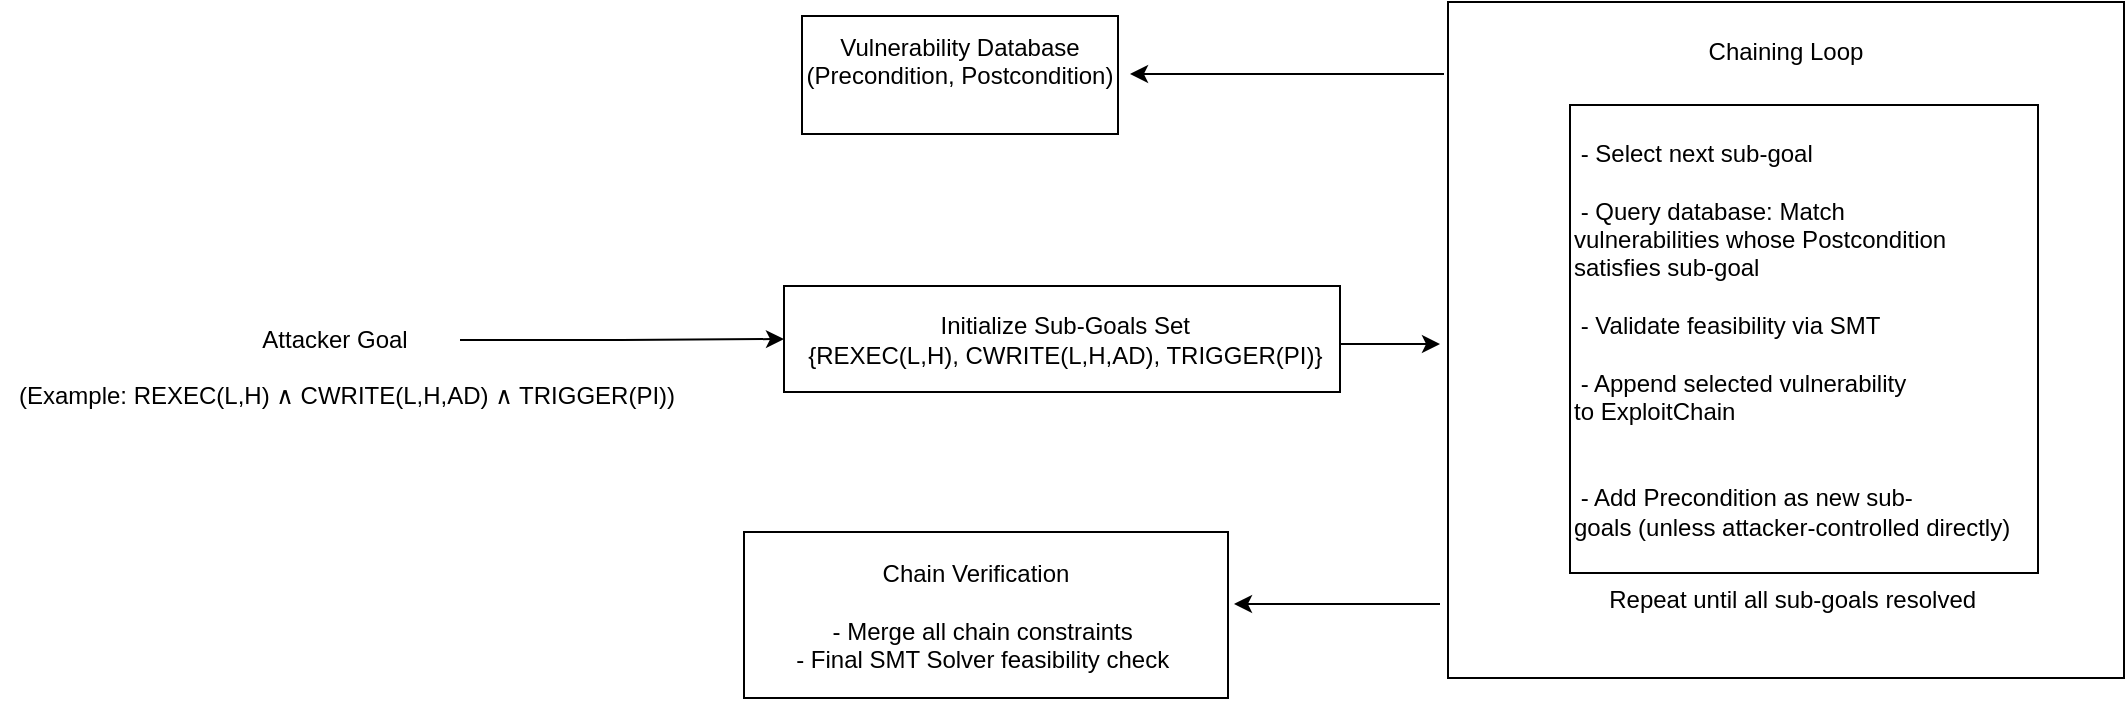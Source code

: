 <mxfile version="26.1.0">
  <diagram name="Page-1" id="1OSC0sXY-lyr0Srnlgdn">
    <mxGraphModel dx="1708" dy="992" grid="0" gridSize="10" guides="1" tooltips="1" connect="1" arrows="1" fold="1" page="1" pageScale="1" pageWidth="1100" pageHeight="850" math="0" shadow="0">
      <root>
        <mxCell id="0" />
        <mxCell id="1" parent="0" />
        <mxCell id="liH6a_YM0VnjGRVHXFBx-3" value="" style="edgeStyle=orthogonalEdgeStyle;rounded=0;orthogonalLoop=1;jettySize=auto;html=1;" edge="1" parent="1" source="liH6a_YM0VnjGRVHXFBx-1" target="liH6a_YM0VnjGRVHXFBx-2">
          <mxGeometry relative="1" as="geometry" />
        </mxCell>
        <mxCell id="liH6a_YM0VnjGRVHXFBx-1" value="Attacker Goal" style="text;html=1;align=center;verticalAlign=middle;whiteSpace=wrap;rounded=0;" vertex="1" parent="1">
          <mxGeometry x="112" y="292.5" width="125" height="29" as="geometry" />
        </mxCell>
        <mxCell id="liH6a_YM0VnjGRVHXFBx-2" value="&lt;div&gt;&amp;nbsp;Initialize Sub-Goals Set&lt;/div&gt;&lt;div&gt;&lt;span style=&quot;background-color: transparent; color: light-dark(rgb(0, 0, 0), rgb(255, 255, 255));&quot;&gt;&amp;nbsp;{REXEC(L,H), CWRITE(L,H,AD), TRIGGER(PI)}&lt;/span&gt;&lt;/div&gt;" style="whiteSpace=wrap;html=1;" vertex="1" parent="1">
          <mxGeometry x="399" y="280" width="278" height="53" as="geometry" />
        </mxCell>
        <mxCell id="liH6a_YM0VnjGRVHXFBx-5" value="Vulnerability Database&lt;div&gt;(Precondition, Postcondition)&lt;br&gt;&lt;div&gt;&lt;br&gt;&lt;/div&gt;&lt;/div&gt;" style="rounded=0;whiteSpace=wrap;html=1;" vertex="1" parent="1">
          <mxGeometry x="408" y="145" width="158" height="59" as="geometry" />
        </mxCell>
        <mxCell id="liH6a_YM0VnjGRVHXFBx-6" value="(Example: REXEC(L,H) ∧ CWRITE(L,H,AD) ∧ TRIGGER(PI))" style="text;html=1;align=center;verticalAlign=middle;resizable=0;points=[];autosize=1;strokeColor=none;fillColor=none;" vertex="1" parent="1">
          <mxGeometry x="7" y="322" width="346" height="26" as="geometry" />
        </mxCell>
        <mxCell id="liH6a_YM0VnjGRVHXFBx-7" value="Chaining Loop&lt;div&gt;&lt;br&gt;&lt;/div&gt;&lt;div&gt;&lt;br&gt;&lt;/div&gt;&lt;div&gt;&lt;br&gt;&lt;/div&gt;&lt;div&gt;&lt;br&gt;&lt;/div&gt;&lt;div&gt;&lt;br&gt;&lt;/div&gt;&lt;div&gt;&lt;br&gt;&lt;/div&gt;&lt;div&gt;&lt;br&gt;&lt;/div&gt;&lt;div&gt;&lt;br&gt;&lt;/div&gt;&lt;div&gt;&lt;br&gt;&lt;/div&gt;&lt;div&gt;&lt;br&gt;&lt;/div&gt;&lt;div&gt;&lt;br&gt;&lt;/div&gt;&lt;div&gt;&lt;br&gt;&lt;/div&gt;&lt;div&gt;&lt;br&gt;&lt;/div&gt;&lt;div&gt;&lt;br&gt;&lt;/div&gt;&lt;div&gt;&lt;br&gt;&lt;/div&gt;&lt;div&gt;&lt;br&gt;&lt;/div&gt;&lt;div&gt;&lt;br&gt;&lt;/div&gt;&lt;div&gt;&lt;br&gt;&lt;/div&gt;&lt;div&gt;&amp;nbsp;&amp;nbsp;Repeat until all sub-goals resolved&lt;div&gt;&lt;br&gt;&lt;/div&gt;&lt;/div&gt;" style="whiteSpace=wrap;html=1;aspect=fixed;" vertex="1" parent="1">
          <mxGeometry x="731" y="138" width="338" height="338" as="geometry" />
        </mxCell>
        <mxCell id="liH6a_YM0VnjGRVHXFBx-8" value="&amp;nbsp;- Select next sub-goal&amp;nbsp;&amp;nbsp;&lt;div&gt;&lt;br&gt;&lt;div&gt;&amp;nbsp;- Query database: Match vulnerabilities&amp;nbsp;whose Postcondition satisfies sub-goal&lt;/div&gt;&lt;div&gt;&lt;br&gt;&lt;/div&gt;&lt;div&gt;&amp;nbsp;- Validate feasibility via SMT&lt;/div&gt;&lt;div&gt;&lt;br&gt;&lt;/div&gt;&lt;div&gt;&amp;nbsp;- Append selected vulnerability to&amp;nbsp;ExploitChain&lt;/div&gt;&lt;div&gt;&lt;br&gt;&lt;/div&gt;&lt;div&gt;&lt;br&gt;&lt;/div&gt;&lt;div&gt;&amp;nbsp;- Add Precondition as new sub-goals&amp;nbsp;(unless attacker-controlled directly)&lt;/div&gt;&lt;/div&gt;" style="whiteSpace=wrap;html=1;aspect=fixed;align=left;" vertex="1" parent="1">
          <mxGeometry x="792" y="189.5" width="234" height="234" as="geometry" />
        </mxCell>
        <mxCell id="liH6a_YM0VnjGRVHXFBx-11" value="" style="endArrow=classic;html=1;rounded=0;" edge="1" parent="1">
          <mxGeometry width="50" height="50" relative="1" as="geometry">
            <mxPoint x="677" y="309" as="sourcePoint" />
            <mxPoint x="727" y="309" as="targetPoint" />
          </mxGeometry>
        </mxCell>
        <mxCell id="liH6a_YM0VnjGRVHXFBx-12" value="" style="endArrow=classic;html=1;rounded=0;" edge="1" parent="1">
          <mxGeometry width="50" height="50" relative="1" as="geometry">
            <mxPoint x="729" y="174" as="sourcePoint" />
            <mxPoint x="572" y="174" as="targetPoint" />
          </mxGeometry>
        </mxCell>
        <mxCell id="liH6a_YM0VnjGRVHXFBx-13" value="Chain Verification&amp;nbsp; &amp;nbsp;&lt;div&gt;&lt;span style=&quot;background-color: transparent; color: light-dark(rgb(0, 0, 0), rgb(255, 255, 255));&quot;&gt;&lt;br&gt;&lt;/span&gt;&lt;/div&gt;&lt;div&gt;&lt;span style=&quot;background-color: transparent; color: light-dark(rgb(0, 0, 0), rgb(255, 255, 255));&quot;&gt;- Merge all chain constraints&amp;nbsp;&lt;/span&gt;&lt;div&gt;&lt;div&gt;-&amp;nbsp;Final SMT Solver feasibility check&amp;nbsp;&lt;/div&gt;&lt;/div&gt;&lt;/div&gt;" style="rounded=0;whiteSpace=wrap;html=1;align=center;" vertex="1" parent="1">
          <mxGeometry x="379" y="403" width="242" height="83" as="geometry" />
        </mxCell>
        <mxCell id="liH6a_YM0VnjGRVHXFBx-14" value="" style="endArrow=classic;html=1;rounded=0;" edge="1" parent="1">
          <mxGeometry width="50" height="50" relative="1" as="geometry">
            <mxPoint x="727" y="439" as="sourcePoint" />
            <mxPoint x="624" y="439" as="targetPoint" />
          </mxGeometry>
        </mxCell>
      </root>
    </mxGraphModel>
  </diagram>
</mxfile>
